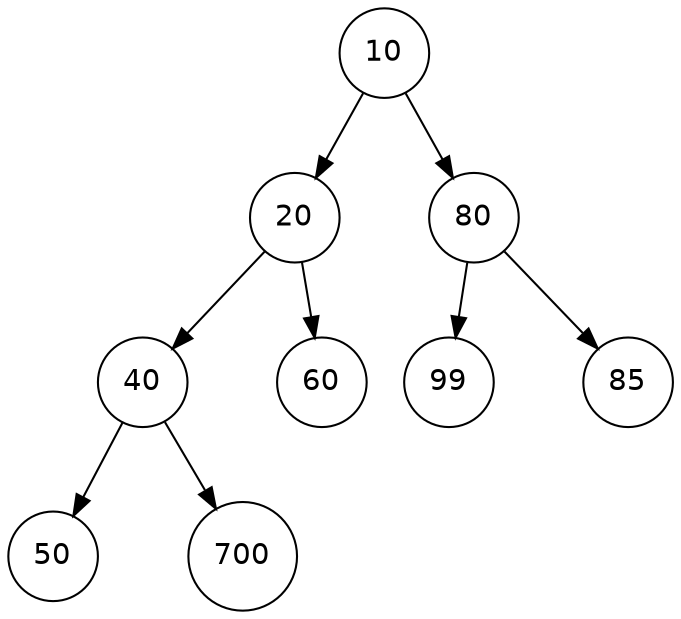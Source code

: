 digraph G {
	graph [fontname = "Helvetica"];
	node [fontname = "Helvetica",shape=circle,width=0.6];
	edge [fontname = "Helvetica"];

	10 -> 20;
	m10 [label="", width=0.1, style=invis];
	10 -> m10 [style=invis]
	10 -> 80;
	{rank=same 20 -> m10 -> 80 [style=invis]};

	20 -> 40;
	m20 [label="", width=0.1, style=invis];
	20 -> m20 [style=invis]
	20 -> 60;
	{rank=same 40 -> m20 -> 60 [style=invis]};

	40 -> 50;
	m40 [label="", width=0.1, style=invis];
	40 -> m40 [style=invis]
	40 -> 700;
	{rank=same 50 -> m40 -> 700 [style=invis]};

	80 -> 99;
	m80 [label="", width=0.1, style=invis];
	80 -> m80 [style=invis]
	80 -> 85;
	{rank=same 99 -> m80 -> 85 [style=invis]};
}
